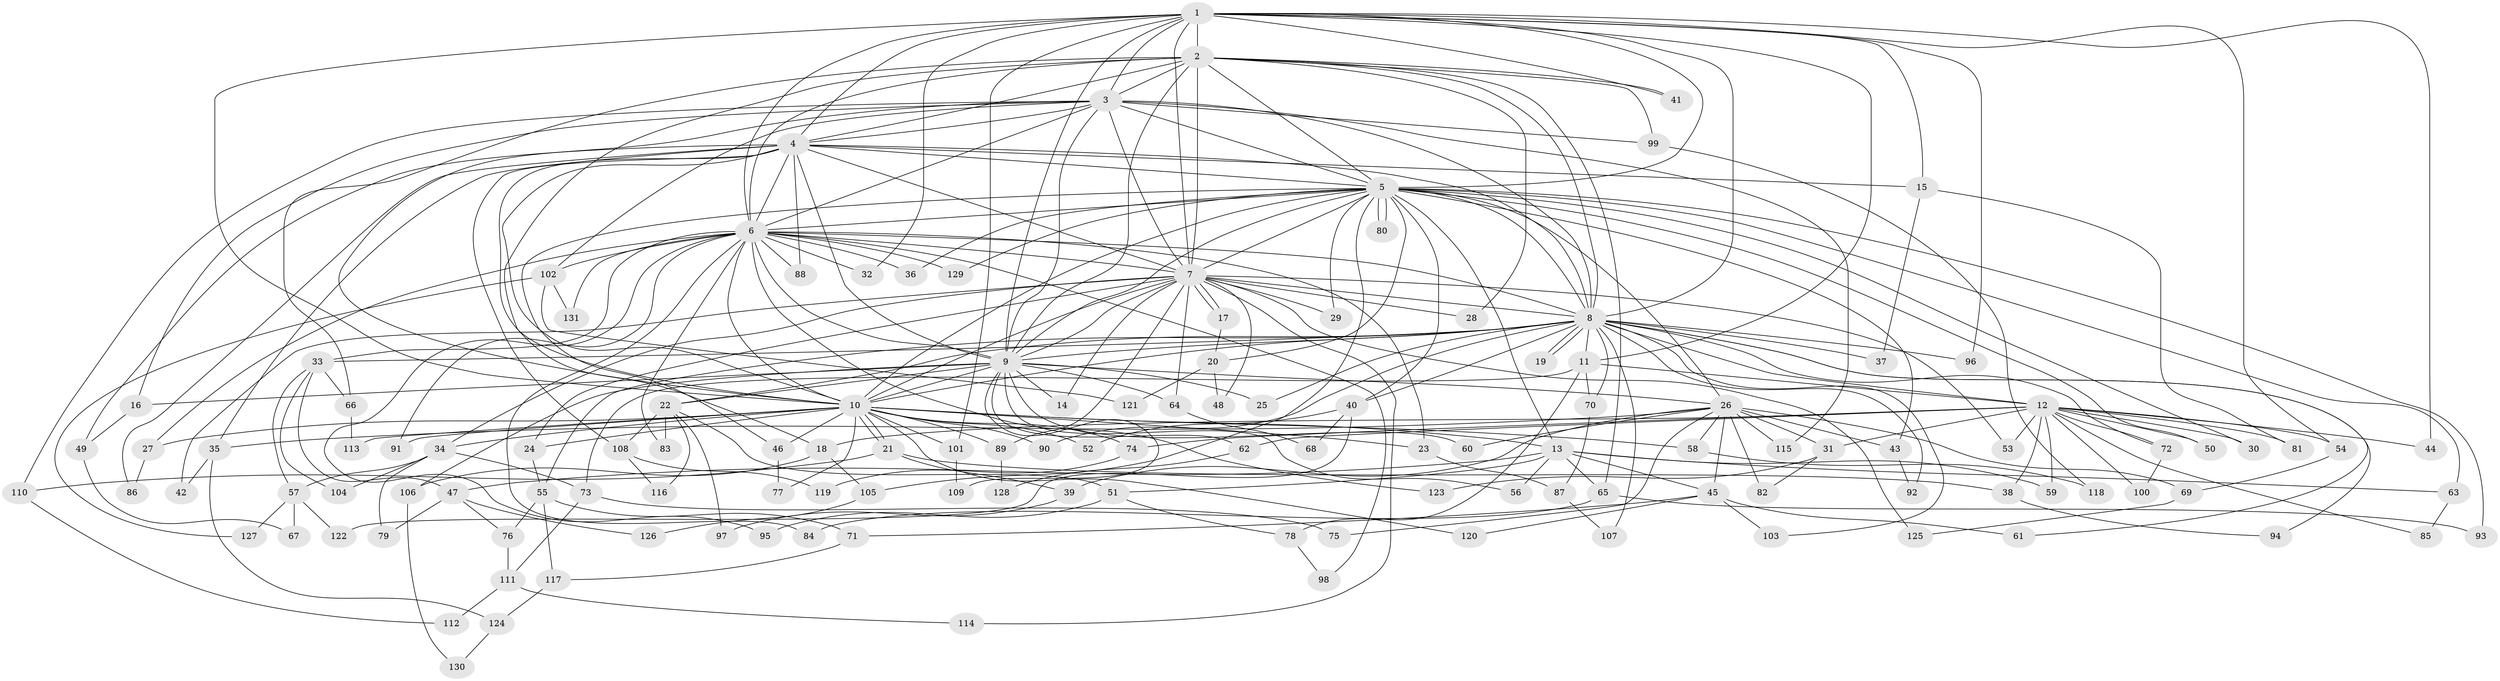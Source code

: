// Generated by graph-tools (version 1.1) at 2025/49/03/09/25 03:49:42]
// undirected, 131 vertices, 287 edges
graph export_dot {
graph [start="1"]
  node [color=gray90,style=filled];
  1;
  2;
  3;
  4;
  5;
  6;
  7;
  8;
  9;
  10;
  11;
  12;
  13;
  14;
  15;
  16;
  17;
  18;
  19;
  20;
  21;
  22;
  23;
  24;
  25;
  26;
  27;
  28;
  29;
  30;
  31;
  32;
  33;
  34;
  35;
  36;
  37;
  38;
  39;
  40;
  41;
  42;
  43;
  44;
  45;
  46;
  47;
  48;
  49;
  50;
  51;
  52;
  53;
  54;
  55;
  56;
  57;
  58;
  59;
  60;
  61;
  62;
  63;
  64;
  65;
  66;
  67;
  68;
  69;
  70;
  71;
  72;
  73;
  74;
  75;
  76;
  77;
  78;
  79;
  80;
  81;
  82;
  83;
  84;
  85;
  86;
  87;
  88;
  89;
  90;
  91;
  92;
  93;
  94;
  95;
  96;
  97;
  98;
  99;
  100;
  101;
  102;
  103;
  104;
  105;
  106;
  107;
  108;
  109;
  110;
  111;
  112;
  113;
  114;
  115;
  116;
  117;
  118;
  119;
  120;
  121;
  122;
  123;
  124;
  125;
  126;
  127;
  128;
  129;
  130;
  131;
  1 -- 2;
  1 -- 3;
  1 -- 4;
  1 -- 5;
  1 -- 6;
  1 -- 7;
  1 -- 8;
  1 -- 9;
  1 -- 10;
  1 -- 11;
  1 -- 15;
  1 -- 32;
  1 -- 41;
  1 -- 44;
  1 -- 54;
  1 -- 96;
  1 -- 101;
  2 -- 3;
  2 -- 4;
  2 -- 5;
  2 -- 6;
  2 -- 7;
  2 -- 8;
  2 -- 9;
  2 -- 10;
  2 -- 28;
  2 -- 41;
  2 -- 65;
  2 -- 66;
  2 -- 99;
  3 -- 4;
  3 -- 5;
  3 -- 6;
  3 -- 7;
  3 -- 8;
  3 -- 9;
  3 -- 10;
  3 -- 16;
  3 -- 99;
  3 -- 102;
  3 -- 110;
  3 -- 115;
  4 -- 5;
  4 -- 6;
  4 -- 7;
  4 -- 8;
  4 -- 9;
  4 -- 10;
  4 -- 15;
  4 -- 18;
  4 -- 35;
  4 -- 49;
  4 -- 86;
  4 -- 88;
  4 -- 108;
  5 -- 6;
  5 -- 7;
  5 -- 8;
  5 -- 9;
  5 -- 10;
  5 -- 13;
  5 -- 20;
  5 -- 26;
  5 -- 29;
  5 -- 30;
  5 -- 36;
  5 -- 40;
  5 -- 43;
  5 -- 46;
  5 -- 50;
  5 -- 63;
  5 -- 80;
  5 -- 80;
  5 -- 93;
  5 -- 105;
  5 -- 129;
  6 -- 7;
  6 -- 8;
  6 -- 9;
  6 -- 10;
  6 -- 23;
  6 -- 27;
  6 -- 32;
  6 -- 33;
  6 -- 36;
  6 -- 83;
  6 -- 84;
  6 -- 88;
  6 -- 91;
  6 -- 95;
  6 -- 98;
  6 -- 102;
  6 -- 123;
  6 -- 129;
  6 -- 131;
  7 -- 8;
  7 -- 9;
  7 -- 10;
  7 -- 14;
  7 -- 17;
  7 -- 17;
  7 -- 24;
  7 -- 28;
  7 -- 29;
  7 -- 34;
  7 -- 42;
  7 -- 48;
  7 -- 53;
  7 -- 64;
  7 -- 89;
  7 -- 114;
  7 -- 125;
  8 -- 9;
  8 -- 10;
  8 -- 11;
  8 -- 12;
  8 -- 19;
  8 -- 19;
  8 -- 22;
  8 -- 25;
  8 -- 33;
  8 -- 37;
  8 -- 40;
  8 -- 55;
  8 -- 61;
  8 -- 70;
  8 -- 72;
  8 -- 90;
  8 -- 92;
  8 -- 94;
  8 -- 96;
  8 -- 103;
  8 -- 107;
  9 -- 10;
  9 -- 14;
  9 -- 16;
  9 -- 22;
  9 -- 25;
  9 -- 26;
  9 -- 56;
  9 -- 60;
  9 -- 62;
  9 -- 64;
  9 -- 106;
  9 -- 109;
  10 -- 13;
  10 -- 21;
  10 -- 21;
  10 -- 23;
  10 -- 24;
  10 -- 27;
  10 -- 34;
  10 -- 46;
  10 -- 52;
  10 -- 58;
  10 -- 74;
  10 -- 77;
  10 -- 89;
  10 -- 90;
  10 -- 91;
  10 -- 101;
  10 -- 113;
  10 -- 120;
  11 -- 12;
  11 -- 70;
  11 -- 73;
  11 -- 78;
  12 -- 18;
  12 -- 30;
  12 -- 31;
  12 -- 38;
  12 -- 44;
  12 -- 50;
  12 -- 53;
  12 -- 54;
  12 -- 59;
  12 -- 62;
  12 -- 72;
  12 -- 74;
  12 -- 81;
  12 -- 85;
  12 -- 100;
  13 -- 45;
  13 -- 47;
  13 -- 51;
  13 -- 56;
  13 -- 59;
  13 -- 63;
  13 -- 65;
  15 -- 37;
  15 -- 81;
  16 -- 49;
  17 -- 20;
  18 -- 105;
  18 -- 106;
  20 -- 48;
  20 -- 121;
  21 -- 38;
  21 -- 39;
  21 -- 110;
  22 -- 51;
  22 -- 83;
  22 -- 97;
  22 -- 108;
  22 -- 116;
  23 -- 87;
  24 -- 55;
  26 -- 31;
  26 -- 35;
  26 -- 39;
  26 -- 43;
  26 -- 45;
  26 -- 58;
  26 -- 60;
  26 -- 69;
  26 -- 75;
  26 -- 82;
  26 -- 115;
  27 -- 86;
  31 -- 82;
  31 -- 123;
  33 -- 47;
  33 -- 57;
  33 -- 66;
  33 -- 104;
  34 -- 57;
  34 -- 73;
  34 -- 79;
  34 -- 104;
  35 -- 42;
  35 -- 124;
  38 -- 94;
  39 -- 97;
  40 -- 52;
  40 -- 68;
  40 -- 122;
  43 -- 92;
  45 -- 61;
  45 -- 71;
  45 -- 103;
  45 -- 120;
  46 -- 77;
  47 -- 76;
  47 -- 79;
  47 -- 126;
  49 -- 67;
  51 -- 78;
  51 -- 95;
  54 -- 69;
  55 -- 71;
  55 -- 76;
  55 -- 117;
  57 -- 67;
  57 -- 122;
  57 -- 127;
  58 -- 118;
  62 -- 128;
  63 -- 85;
  64 -- 68;
  65 -- 84;
  65 -- 93;
  66 -- 113;
  69 -- 125;
  70 -- 87;
  71 -- 117;
  72 -- 100;
  73 -- 75;
  73 -- 111;
  74 -- 119;
  76 -- 111;
  78 -- 98;
  87 -- 107;
  89 -- 128;
  99 -- 118;
  101 -- 109;
  102 -- 121;
  102 -- 127;
  102 -- 131;
  105 -- 126;
  106 -- 130;
  108 -- 116;
  108 -- 119;
  110 -- 112;
  111 -- 112;
  111 -- 114;
  117 -- 124;
  124 -- 130;
}

